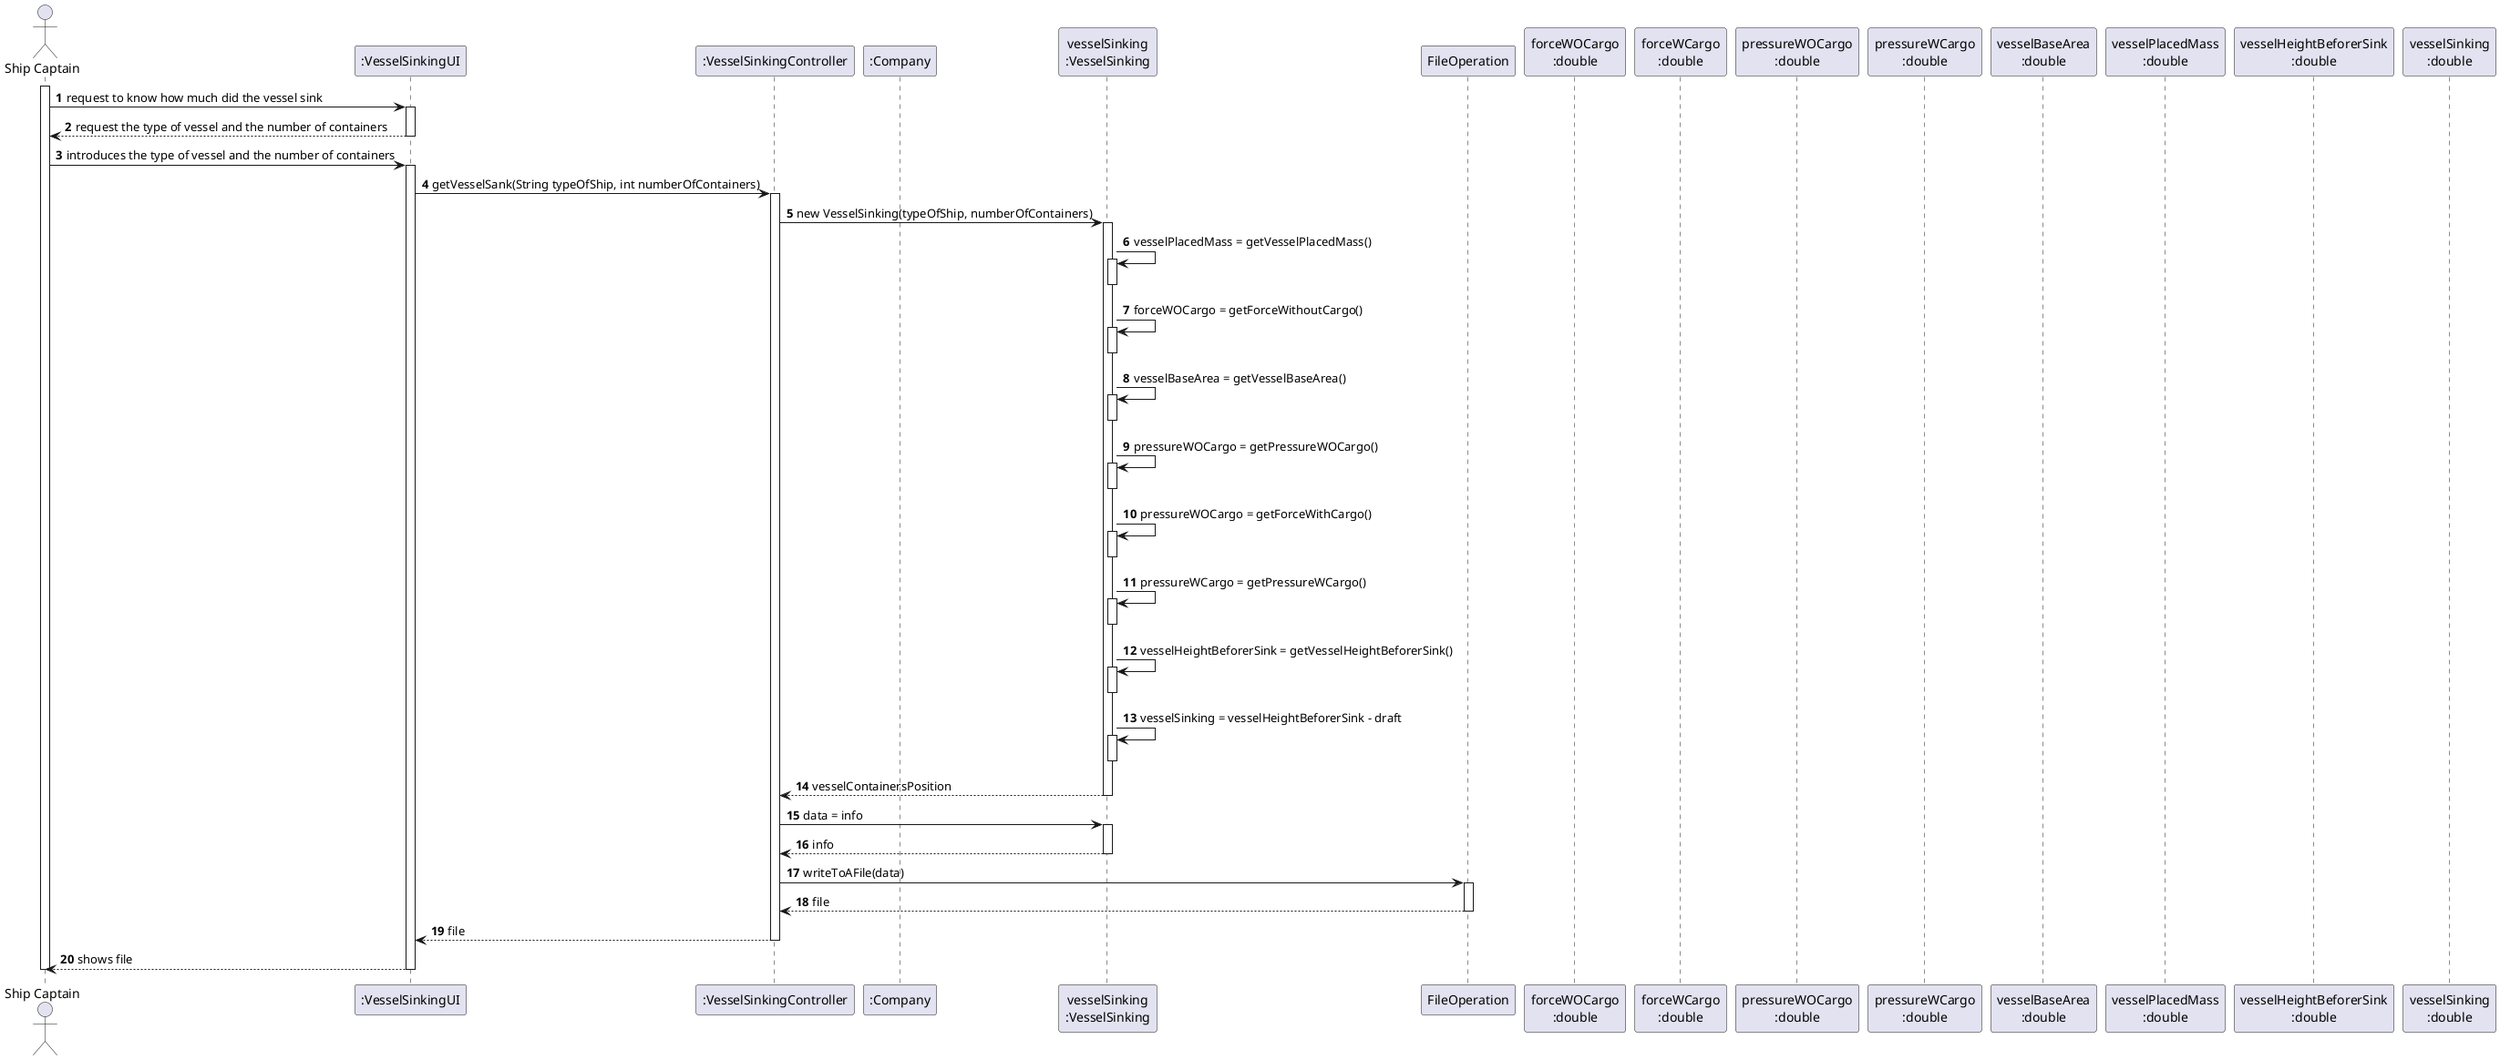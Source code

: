 @startuml
actor "Ship Captain" as Adm
participant ":VesselSinkingUI" as UI
participant ":VesselSinkingController" as controller
participant ":Company" as c
participant "vesselSinking\n:VesselSinking" as com
participant "FileOperation" as fo
participant "forceWOCargo\n:double" as forceWOCargo
participant "forceWCargo\n:double" as forceWCargo
participant "pressureWOCargo\n:double" as pressureWOCargo
participant "pressureWCargo\n:double" as pressureWCargo
participant "vesselBaseArea\n:double" as vesselBaseArea
participant "vesselPlacedMass\n:double" as vesselPlacedMass
participant "vesselHeightBeforerSink\n:double" as vesselHeightBeforerSink
participant "vesselSinking\n:double" as vesselSinking

autonumber

activate Adm

Adm -> UI: request to know how much did the vessel sink

activate UI

Adm <-- UI: request the type of vessel and the number of containers

deactivate UI

Adm -> UI: introduces the type of vessel and the number of containers

activate UI

UI -> controller: getVesselSank(String typeOfShip, int numberOfContainers)

activate controller

controller -> com: new VesselSinking(typeOfShip, numberOfContainers)

activate com

com -> com: vesselPlacedMass = getVesselPlacedMass()

activate com

deactivate com

com -> com: forceWOCargo = getForceWithoutCargo()

activate com

deactivate com

com -> com: vesselBaseArea = getVesselBaseArea()

activate com

deactivate com

com -> com: pressureWOCargo = getPressureWOCargo()

activate com

deactivate com

com -> com: pressureWOCargo = getForceWithCargo()

activate com

deactivate com

com -> com: pressureWCargo = getPressureWCargo()

activate com

deactivate com

com -> com: vesselHeightBeforerSink = getVesselHeightBeforerSink()

activate com

deactivate com

com -> com: vesselSinking = vesselHeightBeforerSink - draft

activate com

deactivate com

com --> controller: vesselContainersPosition

deactivate com

controller -> com: data = info

activate com

com --> controller: info

deactivate com

controller -> fo: writeToAFile(data)

activate fo

fo --> controller: file

deactivate fo

controller --> UI: file

deactivate controller

UI --> Adm: shows file

deactivate UI

deactivate Adm
@enduml